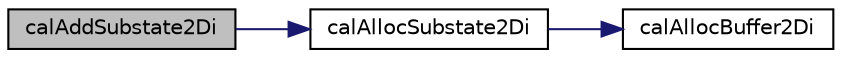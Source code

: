 digraph "calAddSubstate2Di"
{
  edge [fontname="Helvetica",fontsize="10",labelfontname="Helvetica",labelfontsize="10"];
  node [fontname="Helvetica",fontsize="10",shape=record];
  rankdir="LR";
  Node1 [label="calAddSubstate2Di",height=0.2,width=0.4,color="black", fillcolor="grey75", style="filled" fontcolor="black"];
  Node1 -> Node2 [color="midnightblue",fontsize="10",style="solid",fontname="Helvetica"];
  Node2 [label="calAllocSubstate2Di",height=0.2,width=0.4,color="black", fillcolor="white", style="filled",URL="$cal2_d_8c.html#ad3670a753366f0510d759225f94c7069",tooltip="Integer substates allocation function. "];
  Node2 -> Node3 [color="midnightblue",fontsize="10",style="solid",fontname="Helvetica"];
  Node3 [label="calAllocBuffer2Di",height=0.2,width=0.4,color="black", fillcolor="white", style="filled",URL="$cal2_d_buffer_8c.html#a97946457b8fa708b2c4a3438666d0c34",tooltip="Allocates an int linearized matrix. "];
}
